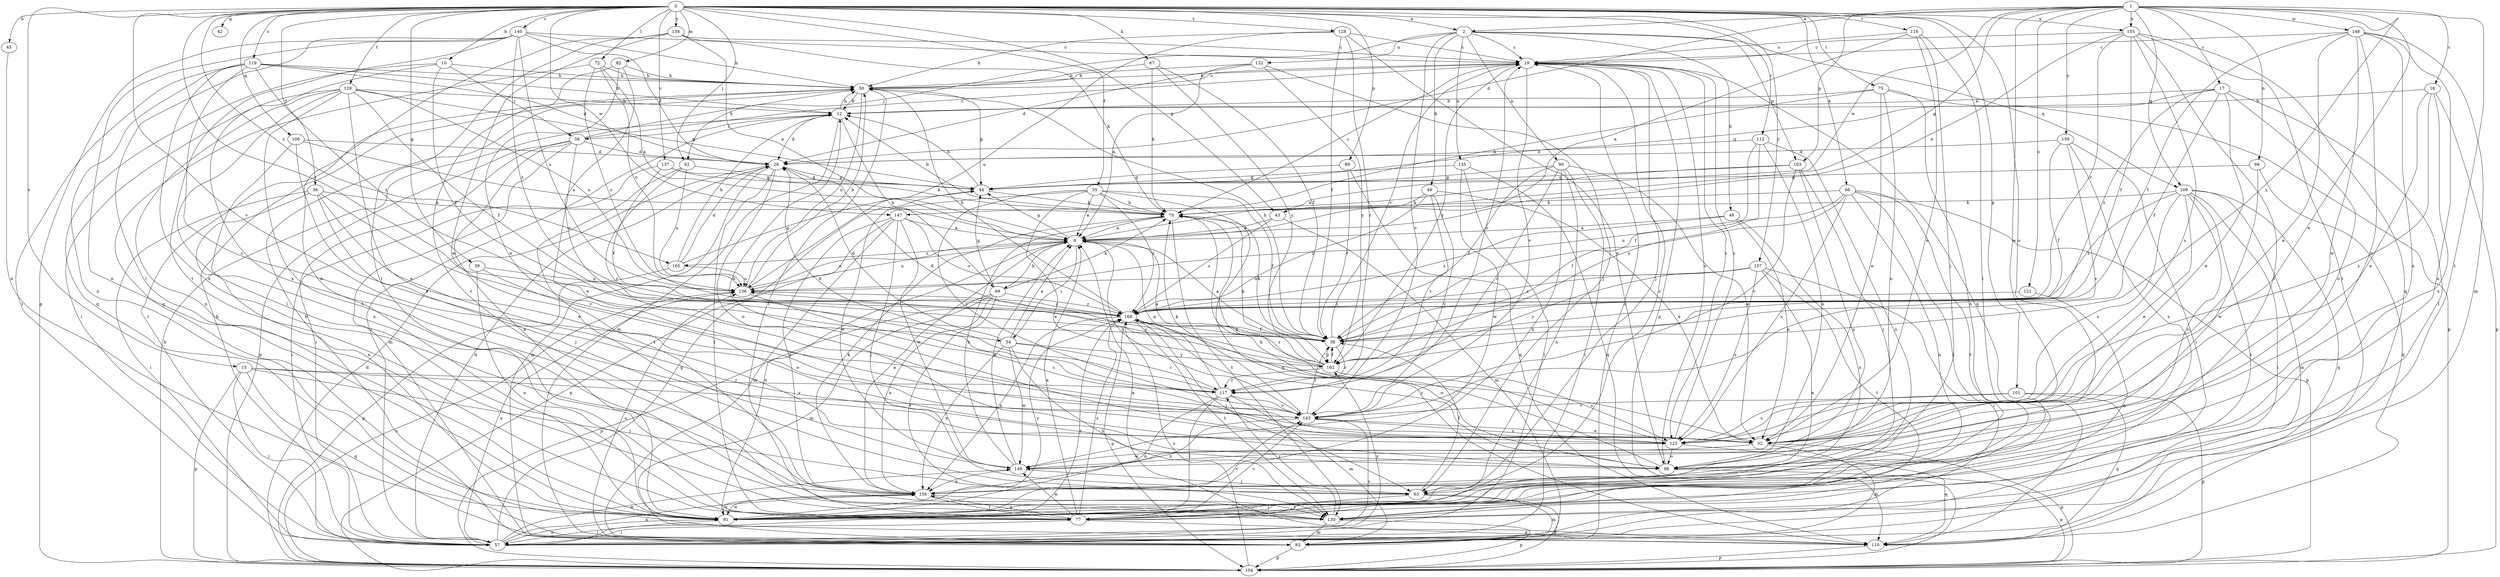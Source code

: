 strict digraph  {
0;
1;
2;
6;
10;
12;
15;
16;
17;
19;
26;
32;
35;
36;
38;
39;
42;
43;
44;
45;
46;
49;
50;
54;
56;
57;
62;
63;
66;
67;
69;
70;
72;
75;
77;
82;
83;
88;
90;
91;
98;
99;
101;
103;
104;
106;
109;
110;
112;
116;
117;
119;
121;
123;
128;
129;
130;
132;
135;
136;
137;
140;
143;
147;
148;
149;
155;
156;
157;
158;
159;
162;
165;
168;
0 -> 2  [label=a];
0 -> 10  [label=b];
0 -> 15  [label=c];
0 -> 35  [label=f];
0 -> 36  [label=f];
0 -> 39  [label=g];
0 -> 42  [label=g];
0 -> 43  [label=g];
0 -> 45  [label=h];
0 -> 54  [label=i];
0 -> 62  [label=j];
0 -> 66  [label=k];
0 -> 67  [label=k];
0 -> 72  [label=l];
0 -> 75  [label=l];
0 -> 82  [label=m];
0 -> 98  [label=o];
0 -> 99  [label=p];
0 -> 101  [label=p];
0 -> 106  [label=q];
0 -> 112  [label=r];
0 -> 116  [label=r];
0 -> 119  [label=s];
0 -> 128  [label=t];
0 -> 129  [label=t];
0 -> 137  [label=v];
0 -> 140  [label=v];
0 -> 143  [label=v];
0 -> 147  [label=w];
0 -> 155  [label=x];
0 -> 157  [label=y];
0 -> 158  [label=y];
0 -> 165  [label=z];
1 -> 2  [label=a];
1 -> 16  [label=c];
1 -> 17  [label=c];
1 -> 26  [label=d];
1 -> 32  [label=e];
1 -> 43  [label=g];
1 -> 88  [label=n];
1 -> 103  [label=p];
1 -> 109  [label=q];
1 -> 121  [label=s];
1 -> 130  [label=t];
1 -> 147  [label=w];
1 -> 148  [label=w];
1 -> 149  [label=w];
1 -> 155  [label=x];
1 -> 159  [label=y];
1 -> 162  [label=y];
2 -> 19  [label=c];
2 -> 46  [label=h];
2 -> 49  [label=h];
2 -> 62  [label=j];
2 -> 90  [label=n];
2 -> 103  [label=p];
2 -> 109  [label=q];
2 -> 132  [label=u];
2 -> 135  [label=u];
2 -> 143  [label=v];
6 -> 44  [label=g];
6 -> 54  [label=i];
6 -> 69  [label=k];
6 -> 91  [label=n];
6 -> 136  [label=u];
6 -> 143  [label=v];
6 -> 165  [label=z];
10 -> 38  [label=f];
10 -> 50  [label=h];
10 -> 56  [label=i];
10 -> 110  [label=q];
10 -> 156  [label=x];
12 -> 26  [label=d];
12 -> 50  [label=h];
12 -> 56  [label=i];
12 -> 57  [label=i];
12 -> 69  [label=k];
12 -> 83  [label=m];
15 -> 57  [label=i];
15 -> 63  [label=j];
15 -> 104  [label=p];
15 -> 110  [label=q];
15 -> 117  [label=r];
15 -> 143  [label=v];
16 -> 12  [label=b];
16 -> 32  [label=e];
16 -> 104  [label=p];
16 -> 123  [label=s];
16 -> 156  [label=x];
17 -> 12  [label=b];
17 -> 32  [label=e];
17 -> 38  [label=f];
17 -> 44  [label=g];
17 -> 77  [label=l];
17 -> 98  [label=o];
17 -> 168  [label=z];
19 -> 50  [label=h];
19 -> 63  [label=j];
19 -> 104  [label=p];
19 -> 110  [label=q];
19 -> 123  [label=s];
19 -> 143  [label=v];
19 -> 162  [label=y];
26 -> 44  [label=g];
26 -> 77  [label=l];
26 -> 83  [label=m];
26 -> 98  [label=o];
32 -> 83  [label=m];
32 -> 104  [label=p];
32 -> 149  [label=w];
35 -> 6  [label=a];
35 -> 32  [label=e];
35 -> 38  [label=f];
35 -> 70  [label=k];
35 -> 110  [label=q];
35 -> 143  [label=v];
35 -> 149  [label=w];
35 -> 168  [label=z];
36 -> 32  [label=e];
36 -> 57  [label=i];
36 -> 63  [label=j];
36 -> 70  [label=k];
36 -> 91  [label=n];
36 -> 143  [label=v];
38 -> 6  [label=a];
38 -> 19  [label=c];
38 -> 50  [label=h];
38 -> 70  [label=k];
38 -> 117  [label=r];
38 -> 162  [label=y];
39 -> 91  [label=n];
39 -> 98  [label=o];
39 -> 136  [label=u];
43 -> 6  [label=a];
43 -> 83  [label=m];
43 -> 168  [label=z];
44 -> 12  [label=b];
44 -> 70  [label=k];
45 -> 91  [label=n];
46 -> 6  [label=a];
46 -> 32  [label=e];
46 -> 91  [label=n];
46 -> 168  [label=z];
49 -> 32  [label=e];
49 -> 70  [label=k];
49 -> 117  [label=r];
49 -> 143  [label=v];
49 -> 168  [label=z];
50 -> 12  [label=b];
50 -> 19  [label=c];
50 -> 44  [label=g];
50 -> 57  [label=i];
50 -> 77  [label=l];
50 -> 136  [label=u];
54 -> 6  [label=a];
54 -> 26  [label=d];
54 -> 117  [label=r];
54 -> 130  [label=t];
54 -> 149  [label=w];
54 -> 156  [label=x];
54 -> 162  [label=y];
56 -> 19  [label=c];
56 -> 26  [label=d];
56 -> 32  [label=e];
56 -> 50  [label=h];
56 -> 57  [label=i];
56 -> 83  [label=m];
56 -> 91  [label=n];
56 -> 104  [label=p];
57 -> 26  [label=d];
57 -> 44  [label=g];
57 -> 50  [label=h];
57 -> 91  [label=n];
57 -> 136  [label=u];
57 -> 143  [label=v];
57 -> 149  [label=w];
57 -> 156  [label=x];
57 -> 162  [label=y];
57 -> 168  [label=z];
62 -> 44  [label=g];
62 -> 117  [label=r];
62 -> 130  [label=t];
62 -> 136  [label=u];
63 -> 38  [label=f];
63 -> 77  [label=l];
63 -> 83  [label=m];
63 -> 104  [label=p];
66 -> 38  [label=f];
66 -> 70  [label=k];
66 -> 77  [label=l];
66 -> 91  [label=n];
66 -> 104  [label=p];
66 -> 123  [label=s];
66 -> 130  [label=t];
66 -> 136  [label=u];
67 -> 38  [label=f];
67 -> 50  [label=h];
67 -> 70  [label=k];
67 -> 162  [label=y];
69 -> 44  [label=g];
69 -> 70  [label=k];
69 -> 83  [label=m];
69 -> 104  [label=p];
69 -> 130  [label=t];
69 -> 156  [label=x];
69 -> 168  [label=z];
70 -> 6  [label=a];
70 -> 12  [label=b];
70 -> 19  [label=c];
70 -> 130  [label=t];
72 -> 6  [label=a];
72 -> 50  [label=h];
72 -> 110  [label=q];
72 -> 136  [label=u];
72 -> 168  [label=z];
75 -> 12  [label=b];
75 -> 32  [label=e];
75 -> 70  [label=k];
75 -> 91  [label=n];
75 -> 98  [label=o];
75 -> 104  [label=p];
77 -> 6  [label=a];
77 -> 19  [label=c];
77 -> 57  [label=i];
77 -> 110  [label=q];
77 -> 143  [label=v];
77 -> 149  [label=w];
77 -> 156  [label=x];
77 -> 168  [label=z];
82 -> 32  [label=e];
82 -> 50  [label=h];
82 -> 117  [label=r];
82 -> 130  [label=t];
83 -> 19  [label=c];
83 -> 50  [label=h];
83 -> 104  [label=p];
83 -> 136  [label=u];
88 -> 44  [label=g];
88 -> 110  [label=q];
88 -> 149  [label=w];
90 -> 32  [label=e];
90 -> 38  [label=f];
90 -> 44  [label=g];
90 -> 57  [label=i];
90 -> 91  [label=n];
90 -> 117  [label=r];
90 -> 156  [label=x];
91 -> 57  [label=i];
91 -> 143  [label=v];
91 -> 156  [label=x];
91 -> 168  [label=z];
98 -> 19  [label=c];
98 -> 70  [label=k];
98 -> 104  [label=p];
98 -> 168  [label=z];
99 -> 38  [label=f];
99 -> 44  [label=g];
99 -> 110  [label=q];
101 -> 104  [label=p];
101 -> 110  [label=q];
101 -> 123  [label=s];
101 -> 143  [label=v];
103 -> 6  [label=a];
103 -> 44  [label=g];
103 -> 63  [label=j];
103 -> 143  [label=v];
103 -> 156  [label=x];
104 -> 12  [label=b];
104 -> 26  [label=d];
104 -> 136  [label=u];
104 -> 168  [label=z];
106 -> 6  [label=a];
106 -> 26  [label=d];
106 -> 32  [label=e];
106 -> 156  [label=x];
109 -> 32  [label=e];
109 -> 57  [label=i];
109 -> 70  [label=k];
109 -> 83  [label=m];
109 -> 98  [label=o];
109 -> 110  [label=q];
109 -> 123  [label=s];
109 -> 130  [label=t];
109 -> 168  [label=z];
110 -> 6  [label=a];
110 -> 104  [label=p];
112 -> 26  [label=d];
112 -> 38  [label=f];
112 -> 91  [label=n];
112 -> 98  [label=o];
112 -> 162  [label=y];
116 -> 6  [label=a];
116 -> 19  [label=c];
116 -> 32  [label=e];
116 -> 63  [label=j];
116 -> 77  [label=l];
117 -> 6  [label=a];
117 -> 19  [label=c];
117 -> 26  [label=d];
117 -> 77  [label=l];
117 -> 83  [label=m];
117 -> 91  [label=n];
117 -> 143  [label=v];
119 -> 12  [label=b];
119 -> 26  [label=d];
119 -> 50  [label=h];
119 -> 57  [label=i];
119 -> 91  [label=n];
119 -> 123  [label=s];
119 -> 156  [label=x];
119 -> 168  [label=z];
121 -> 91  [label=n];
121 -> 168  [label=z];
123 -> 12  [label=b];
123 -> 19  [label=c];
123 -> 70  [label=k];
123 -> 98  [label=o];
123 -> 110  [label=q];
128 -> 19  [label=c];
128 -> 38  [label=f];
128 -> 50  [label=h];
128 -> 98  [label=o];
128 -> 117  [label=r];
128 -> 136  [label=u];
129 -> 12  [label=b];
129 -> 38  [label=f];
129 -> 44  [label=g];
129 -> 57  [label=i];
129 -> 77  [label=l];
129 -> 91  [label=n];
129 -> 98  [label=o];
129 -> 130  [label=t];
129 -> 136  [label=u];
130 -> 83  [label=m];
130 -> 104  [label=p];
130 -> 117  [label=r];
132 -> 6  [label=a];
132 -> 26  [label=d];
132 -> 50  [label=h];
132 -> 63  [label=j];
132 -> 162  [label=y];
135 -> 44  [label=g];
135 -> 57  [label=i];
135 -> 110  [label=q];
135 -> 149  [label=w];
136 -> 6  [label=a];
136 -> 50  [label=h];
136 -> 123  [label=s];
136 -> 168  [label=z];
137 -> 38  [label=f];
137 -> 44  [label=g];
137 -> 57  [label=i];
137 -> 70  [label=k];
140 -> 19  [label=c];
140 -> 26  [label=d];
140 -> 50  [label=h];
140 -> 77  [label=l];
140 -> 91  [label=n];
140 -> 104  [label=p];
140 -> 130  [label=t];
140 -> 136  [label=u];
140 -> 168  [label=z];
143 -> 32  [label=e];
143 -> 38  [label=f];
143 -> 70  [label=k];
143 -> 123  [label=s];
143 -> 156  [label=x];
147 -> 6  [label=a];
147 -> 63  [label=j];
147 -> 83  [label=m];
147 -> 104  [label=p];
147 -> 149  [label=w];
147 -> 156  [label=x];
147 -> 168  [label=z];
148 -> 19  [label=c];
148 -> 32  [label=e];
148 -> 38  [label=f];
148 -> 83  [label=m];
148 -> 91  [label=n];
148 -> 98  [label=o];
148 -> 149  [label=w];
148 -> 156  [label=x];
149 -> 6  [label=a];
149 -> 63  [label=j];
149 -> 70  [label=k];
149 -> 156  [label=x];
155 -> 6  [label=a];
155 -> 19  [label=c];
155 -> 38  [label=f];
155 -> 77  [label=l];
155 -> 110  [label=q];
155 -> 123  [label=s];
155 -> 130  [label=t];
155 -> 168  [label=z];
156 -> 6  [label=a];
156 -> 70  [label=k];
156 -> 77  [label=l];
156 -> 91  [label=n];
156 -> 130  [label=t];
157 -> 57  [label=i];
157 -> 91  [label=n];
157 -> 123  [label=s];
157 -> 130  [label=t];
157 -> 136  [label=u];
157 -> 162  [label=y];
157 -> 168  [label=z];
158 -> 6  [label=a];
158 -> 19  [label=c];
158 -> 70  [label=k];
158 -> 77  [label=l];
158 -> 91  [label=n];
158 -> 149  [label=w];
159 -> 26  [label=d];
159 -> 38  [label=f];
159 -> 57  [label=i];
159 -> 143  [label=v];
159 -> 156  [label=x];
162 -> 6  [label=a];
162 -> 26  [label=d];
162 -> 38  [label=f];
162 -> 70  [label=k];
162 -> 117  [label=r];
162 -> 123  [label=s];
162 -> 136  [label=u];
162 -> 168  [label=z];
165 -> 12  [label=b];
165 -> 26  [label=d];
165 -> 44  [label=g];
165 -> 104  [label=p];
165 -> 136  [label=u];
168 -> 38  [label=f];
168 -> 50  [label=h];
168 -> 63  [label=j];
168 -> 98  [label=o];
168 -> 104  [label=p];
168 -> 130  [label=t];
168 -> 156  [label=x];
}
